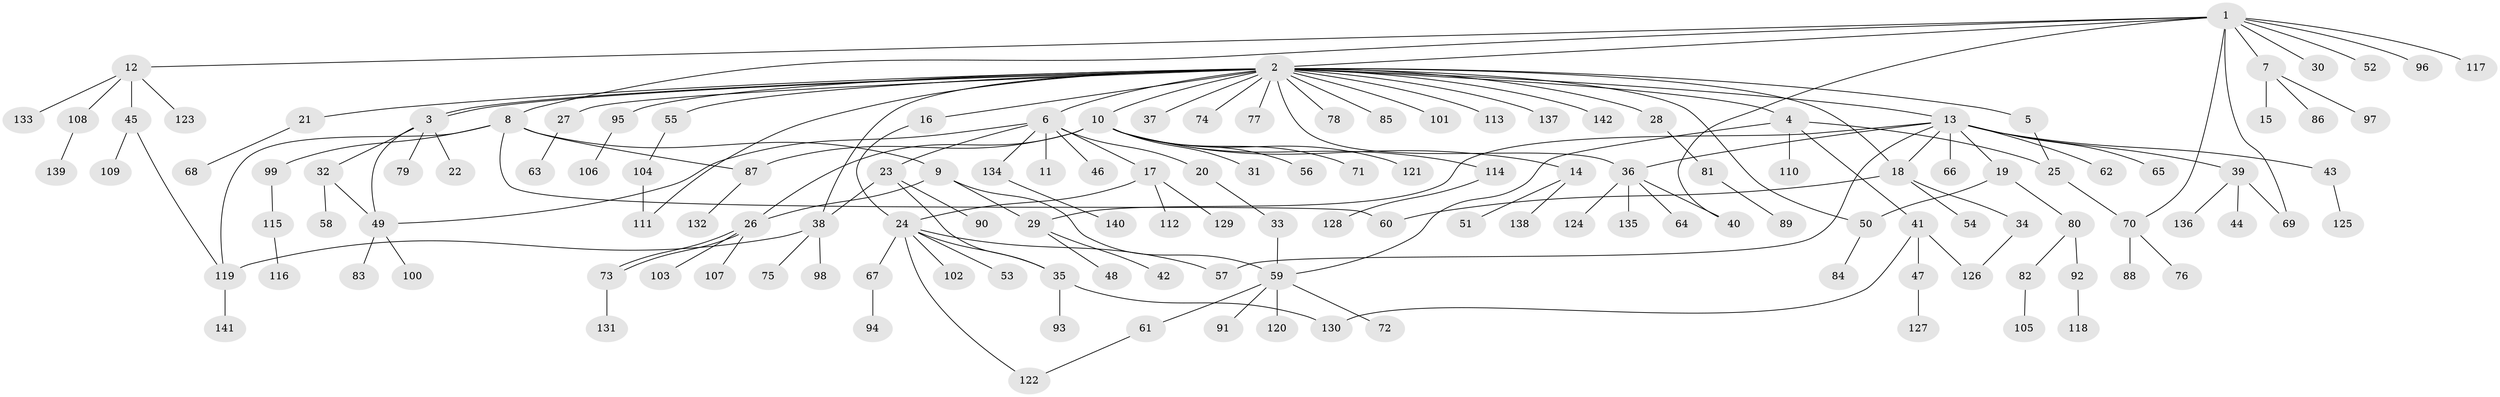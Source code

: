 // coarse degree distribution, {7: 0.023255813953488372, 15: 0.023255813953488372, 4: 0.06976744186046512, 8: 0.046511627906976744, 3: 0.23255813953488372, 6: 0.06976744186046512, 1: 0.3953488372093023, 5: 0.023255813953488372, 2: 0.11627906976744186}
// Generated by graph-tools (version 1.1) at 2025/50/03/04/25 22:50:20]
// undirected, 142 vertices, 168 edges
graph export_dot {
  node [color=gray90,style=filled];
  1;
  2;
  3;
  4;
  5;
  6;
  7;
  8;
  9;
  10;
  11;
  12;
  13;
  14;
  15;
  16;
  17;
  18;
  19;
  20;
  21;
  22;
  23;
  24;
  25;
  26;
  27;
  28;
  29;
  30;
  31;
  32;
  33;
  34;
  35;
  36;
  37;
  38;
  39;
  40;
  41;
  42;
  43;
  44;
  45;
  46;
  47;
  48;
  49;
  50;
  51;
  52;
  53;
  54;
  55;
  56;
  57;
  58;
  59;
  60;
  61;
  62;
  63;
  64;
  65;
  66;
  67;
  68;
  69;
  70;
  71;
  72;
  73;
  74;
  75;
  76;
  77;
  78;
  79;
  80;
  81;
  82;
  83;
  84;
  85;
  86;
  87;
  88;
  89;
  90;
  91;
  92;
  93;
  94;
  95;
  96;
  97;
  98;
  99;
  100;
  101;
  102;
  103;
  104;
  105;
  106;
  107;
  108;
  109;
  110;
  111;
  112;
  113;
  114;
  115;
  116;
  117;
  118;
  119;
  120;
  121;
  122;
  123;
  124;
  125;
  126;
  127;
  128;
  129;
  130;
  131;
  132;
  133;
  134;
  135;
  136;
  137;
  138;
  139;
  140;
  141;
  142;
  1 -- 2;
  1 -- 7;
  1 -- 8;
  1 -- 12;
  1 -- 30;
  1 -- 40;
  1 -- 52;
  1 -- 69;
  1 -- 70;
  1 -- 96;
  1 -- 117;
  2 -- 3;
  2 -- 3;
  2 -- 4;
  2 -- 5;
  2 -- 6;
  2 -- 10;
  2 -- 13;
  2 -- 16;
  2 -- 18;
  2 -- 21;
  2 -- 27;
  2 -- 28;
  2 -- 36;
  2 -- 37;
  2 -- 38;
  2 -- 50;
  2 -- 55;
  2 -- 74;
  2 -- 77;
  2 -- 78;
  2 -- 85;
  2 -- 95;
  2 -- 101;
  2 -- 111;
  2 -- 113;
  2 -- 137;
  2 -- 142;
  3 -- 22;
  3 -- 32;
  3 -- 49;
  3 -- 79;
  4 -- 25;
  4 -- 41;
  4 -- 59;
  4 -- 110;
  5 -- 25;
  6 -- 11;
  6 -- 17;
  6 -- 20;
  6 -- 23;
  6 -- 46;
  6 -- 49;
  6 -- 134;
  7 -- 15;
  7 -- 86;
  7 -- 97;
  8 -- 9;
  8 -- 60;
  8 -- 87;
  8 -- 99;
  8 -- 119;
  9 -- 26;
  9 -- 29;
  9 -- 59;
  10 -- 14;
  10 -- 26;
  10 -- 31;
  10 -- 56;
  10 -- 71;
  10 -- 87;
  10 -- 114;
  10 -- 121;
  12 -- 45;
  12 -- 108;
  12 -- 123;
  12 -- 133;
  13 -- 18;
  13 -- 19;
  13 -- 29;
  13 -- 36;
  13 -- 39;
  13 -- 43;
  13 -- 57;
  13 -- 62;
  13 -- 65;
  13 -- 66;
  14 -- 51;
  14 -- 138;
  16 -- 24;
  17 -- 24;
  17 -- 112;
  17 -- 129;
  18 -- 34;
  18 -- 54;
  18 -- 60;
  19 -- 50;
  19 -- 80;
  20 -- 33;
  21 -- 68;
  23 -- 35;
  23 -- 38;
  23 -- 90;
  24 -- 35;
  24 -- 53;
  24 -- 57;
  24 -- 67;
  24 -- 102;
  24 -- 122;
  25 -- 70;
  26 -- 73;
  26 -- 73;
  26 -- 103;
  26 -- 107;
  27 -- 63;
  28 -- 81;
  29 -- 42;
  29 -- 48;
  32 -- 49;
  32 -- 58;
  33 -- 59;
  34 -- 126;
  35 -- 93;
  35 -- 130;
  36 -- 40;
  36 -- 64;
  36 -- 124;
  36 -- 135;
  38 -- 75;
  38 -- 98;
  38 -- 119;
  39 -- 44;
  39 -- 69;
  39 -- 136;
  41 -- 47;
  41 -- 126;
  41 -- 130;
  43 -- 125;
  45 -- 109;
  45 -- 119;
  47 -- 127;
  49 -- 83;
  49 -- 100;
  50 -- 84;
  55 -- 104;
  59 -- 61;
  59 -- 72;
  59 -- 91;
  59 -- 120;
  61 -- 122;
  67 -- 94;
  70 -- 76;
  70 -- 88;
  73 -- 131;
  80 -- 82;
  80 -- 92;
  81 -- 89;
  82 -- 105;
  87 -- 132;
  92 -- 118;
  95 -- 106;
  99 -- 115;
  104 -- 111;
  108 -- 139;
  114 -- 128;
  115 -- 116;
  119 -- 141;
  134 -- 140;
}
